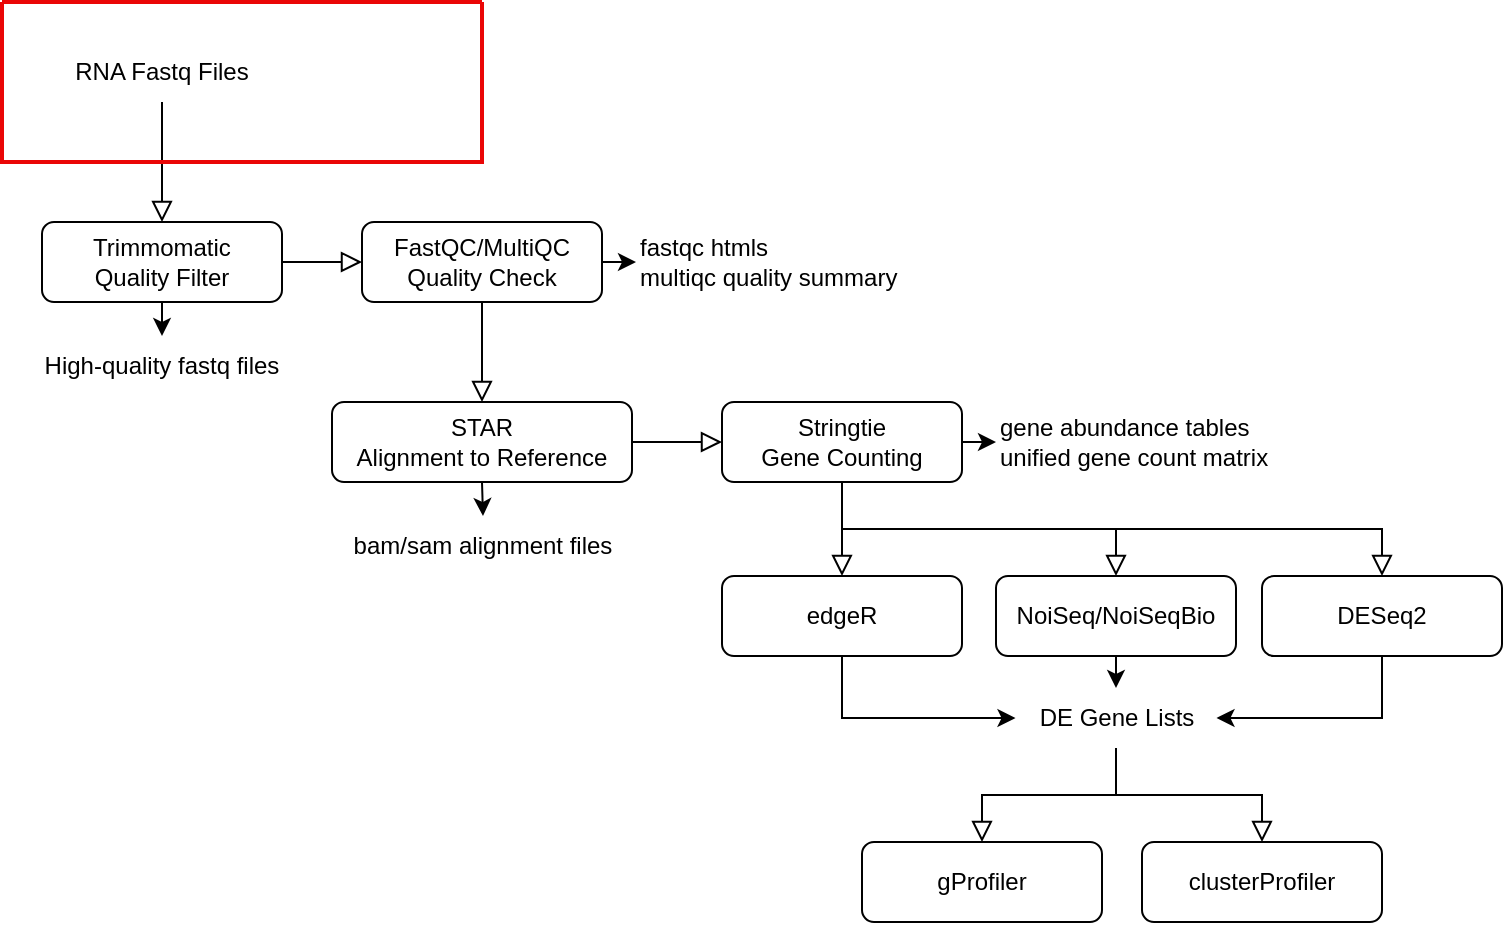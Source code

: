 <mxfile version="21.1.8" type="github">
  <diagram id="C5RBs43oDa-KdzZeNtuy" name="Page-1">
    <mxGraphModel dx="1002" dy="640" grid="1" gridSize="10" guides="1" tooltips="1" connect="1" arrows="1" fold="1" page="1" pageScale="1" pageWidth="827" pageHeight="1169" math="0" shadow="0">
      <root>
        <mxCell id="WIyWlLk6GJQsqaUBKTNV-0" />
        <mxCell id="WIyWlLk6GJQsqaUBKTNV-1" parent="WIyWlLk6GJQsqaUBKTNV-0" />
        <mxCell id="WIyWlLk6GJQsqaUBKTNV-2" value="" style="rounded=0;html=1;jettySize=auto;orthogonalLoop=1;fontSize=11;endArrow=block;endFill=0;endSize=8;strokeWidth=1;shadow=0;labelBackgroundColor=none;edgeStyle=orthogonalEdgeStyle;exitX=0.5;exitY=1;exitDx=0;exitDy=0;" parent="WIyWlLk6GJQsqaUBKTNV-1" source="L2Q9ZGXkg7ZCrjdloAhY-36" edge="1">
          <mxGeometry relative="1" as="geometry">
            <mxPoint x="100" y="80" as="sourcePoint" />
            <mxPoint x="100" y="130" as="targetPoint" />
          </mxGeometry>
        </mxCell>
        <mxCell id="L2Q9ZGXkg7ZCrjdloAhY-2" value="" style="edgeStyle=orthogonalEdgeStyle;rounded=0;orthogonalLoop=1;jettySize=auto;html=1;endArrow=block;endFill=0;endSize=8;" edge="1" parent="WIyWlLk6GJQsqaUBKTNV-1" source="WIyWlLk6GJQsqaUBKTNV-7" target="L2Q9ZGXkg7ZCrjdloAhY-1">
          <mxGeometry relative="1" as="geometry" />
        </mxCell>
        <mxCell id="WIyWlLk6GJQsqaUBKTNV-7" value="Trimmomatic&lt;br&gt;Quality Filter" style="rounded=1;whiteSpace=wrap;html=1;fontSize=12;glass=0;strokeWidth=1;shadow=0;" parent="WIyWlLk6GJQsqaUBKTNV-1" vertex="1">
          <mxGeometry x="40" y="130" width="120" height="40" as="geometry" />
        </mxCell>
        <mxCell id="WIyWlLk6GJQsqaUBKTNV-11" value="gProfiler" style="rounded=1;whiteSpace=wrap;html=1;fontSize=12;glass=0;strokeWidth=1;shadow=0;" parent="WIyWlLk6GJQsqaUBKTNV-1" vertex="1">
          <mxGeometry x="450" y="440" width="120" height="40" as="geometry" />
        </mxCell>
        <mxCell id="WIyWlLk6GJQsqaUBKTNV-12" value="STAR&lt;br&gt;Alignment to Reference" style="rounded=1;whiteSpace=wrap;html=1;fontSize=12;glass=0;strokeWidth=1;shadow=0;" parent="WIyWlLk6GJQsqaUBKTNV-1" vertex="1">
          <mxGeometry x="185" y="220" width="150" height="40" as="geometry" />
        </mxCell>
        <mxCell id="L2Q9ZGXkg7ZCrjdloAhY-3" value="" style="edgeStyle=orthogonalEdgeStyle;rounded=0;orthogonalLoop=1;jettySize=auto;html=1;endArrow=block;endFill=0;endSize=8;" edge="1" parent="WIyWlLk6GJQsqaUBKTNV-1" source="L2Q9ZGXkg7ZCrjdloAhY-1" target="WIyWlLk6GJQsqaUBKTNV-12">
          <mxGeometry relative="1" as="geometry" />
        </mxCell>
        <mxCell id="L2Q9ZGXkg7ZCrjdloAhY-1" value="FastQC/MultiQC&lt;br&gt;Quality Check" style="whiteSpace=wrap;html=1;rounded=1;glass=0;strokeWidth=1;shadow=0;" vertex="1" parent="WIyWlLk6GJQsqaUBKTNV-1">
          <mxGeometry x="200" y="130" width="120" height="40" as="geometry" />
        </mxCell>
        <mxCell id="L2Q9ZGXkg7ZCrjdloAhY-7" value="High-quality fastq files" style="text;html=1;strokeColor=none;fillColor=none;align=center;verticalAlign=middle;whiteSpace=wrap;rounded=0;" vertex="1" parent="WIyWlLk6GJQsqaUBKTNV-1">
          <mxGeometry x="35" y="187" width="130" height="30" as="geometry" />
        </mxCell>
        <mxCell id="L2Q9ZGXkg7ZCrjdloAhY-8" value="" style="endArrow=classic;html=1;rounded=0;exitX=0.5;exitY=1;exitDx=0;exitDy=0;entryX=0.5;entryY=0;entryDx=0;entryDy=0;" edge="1" parent="WIyWlLk6GJQsqaUBKTNV-1" source="WIyWlLk6GJQsqaUBKTNV-7" target="L2Q9ZGXkg7ZCrjdloAhY-7">
          <mxGeometry width="50" height="50" relative="1" as="geometry">
            <mxPoint x="390" y="330" as="sourcePoint" />
            <mxPoint x="440" y="280" as="targetPoint" />
          </mxGeometry>
        </mxCell>
        <mxCell id="L2Q9ZGXkg7ZCrjdloAhY-9" value="fastqc htmls&lt;br&gt;multiqc quality summary" style="text;html=1;strokeColor=none;fillColor=none;align=left;verticalAlign=middle;whiteSpace=wrap;rounded=0;" vertex="1" parent="WIyWlLk6GJQsqaUBKTNV-1">
          <mxGeometry x="337" y="135" width="140" height="30" as="geometry" />
        </mxCell>
        <mxCell id="L2Q9ZGXkg7ZCrjdloAhY-10" value="" style="endArrow=classic;html=1;rounded=0;exitX=1;exitY=0.5;exitDx=0;exitDy=0;entryX=0;entryY=0.5;entryDx=0;entryDy=0;" edge="1" parent="WIyWlLk6GJQsqaUBKTNV-1" source="L2Q9ZGXkg7ZCrjdloAhY-1" target="L2Q9ZGXkg7ZCrjdloAhY-9">
          <mxGeometry width="50" height="50" relative="1" as="geometry">
            <mxPoint x="390" y="290" as="sourcePoint" />
            <mxPoint x="440" y="240" as="targetPoint" />
          </mxGeometry>
        </mxCell>
        <mxCell id="L2Q9ZGXkg7ZCrjdloAhY-11" value="" style="edgeStyle=orthogonalEdgeStyle;rounded=0;orthogonalLoop=1;jettySize=auto;html=1;endArrow=block;endFill=0;endSize=8;exitX=1;exitY=0.5;exitDx=0;exitDy=0;entryX=0;entryY=0.5;entryDx=0;entryDy=0;" edge="1" parent="WIyWlLk6GJQsqaUBKTNV-1" source="WIyWlLk6GJQsqaUBKTNV-12" target="L2Q9ZGXkg7ZCrjdloAhY-12">
          <mxGeometry relative="1" as="geometry">
            <mxPoint x="170" y="160" as="sourcePoint" />
            <mxPoint x="380" y="240" as="targetPoint" />
          </mxGeometry>
        </mxCell>
        <mxCell id="L2Q9ZGXkg7ZCrjdloAhY-20" value="" style="edgeStyle=orthogonalEdgeStyle;rounded=0;orthogonalLoop=1;jettySize=auto;html=1;endSize=8;endArrow=block;endFill=0;" edge="1" parent="WIyWlLk6GJQsqaUBKTNV-1" source="L2Q9ZGXkg7ZCrjdloAhY-12" target="L2Q9ZGXkg7ZCrjdloAhY-17">
          <mxGeometry relative="1" as="geometry" />
        </mxCell>
        <mxCell id="L2Q9ZGXkg7ZCrjdloAhY-12" value="Stringtie&lt;br&gt;Gene Counting" style="whiteSpace=wrap;html=1;rounded=1;glass=0;strokeWidth=1;shadow=0;" vertex="1" parent="WIyWlLk6GJQsqaUBKTNV-1">
          <mxGeometry x="380" y="220" width="120" height="40" as="geometry" />
        </mxCell>
        <mxCell id="L2Q9ZGXkg7ZCrjdloAhY-13" value="bam/sam alignment files" style="text;html=1;strokeColor=none;fillColor=none;align=center;verticalAlign=middle;whiteSpace=wrap;rounded=0;" vertex="1" parent="WIyWlLk6GJQsqaUBKTNV-1">
          <mxGeometry x="193" y="277" width="135" height="30" as="geometry" />
        </mxCell>
        <mxCell id="L2Q9ZGXkg7ZCrjdloAhY-14" value="" style="endArrow=classic;html=1;rounded=0;entryX=0.5;entryY=0;entryDx=0;entryDy=0;" edge="1" parent="WIyWlLk6GJQsqaUBKTNV-1" target="L2Q9ZGXkg7ZCrjdloAhY-13">
          <mxGeometry width="50" height="50" relative="1" as="geometry">
            <mxPoint x="260" y="260" as="sourcePoint" />
            <mxPoint x="600" y="370" as="targetPoint" />
          </mxGeometry>
        </mxCell>
        <mxCell id="L2Q9ZGXkg7ZCrjdloAhY-15" value="gene abundance tables&lt;br&gt;unified gene count matrix" style="text;html=1;strokeColor=none;fillColor=none;align=left;verticalAlign=middle;whiteSpace=wrap;rounded=0;" vertex="1" parent="WIyWlLk6GJQsqaUBKTNV-1">
          <mxGeometry x="517" y="225" width="140" height="30" as="geometry" />
        </mxCell>
        <mxCell id="L2Q9ZGXkg7ZCrjdloAhY-16" value="" style="endArrow=classic;html=1;rounded=0;entryX=0;entryY=0.5;entryDx=0;entryDy=0;exitX=1;exitY=0.5;exitDx=0;exitDy=0;" edge="1" parent="WIyWlLk6GJQsqaUBKTNV-1" target="L2Q9ZGXkg7ZCrjdloAhY-15" source="L2Q9ZGXkg7ZCrjdloAhY-12">
          <mxGeometry width="50" height="50" relative="1" as="geometry">
            <mxPoint x="510" y="270" as="sourcePoint" />
            <mxPoint x="620" y="330" as="targetPoint" />
          </mxGeometry>
        </mxCell>
        <mxCell id="L2Q9ZGXkg7ZCrjdloAhY-17" value="edgeR" style="whiteSpace=wrap;html=1;rounded=1;glass=0;strokeWidth=1;shadow=0;" vertex="1" parent="WIyWlLk6GJQsqaUBKTNV-1">
          <mxGeometry x="380" y="307" width="120" height="40" as="geometry" />
        </mxCell>
        <mxCell id="L2Q9ZGXkg7ZCrjdloAhY-18" value="NoiSeq/NoiSeqBio" style="whiteSpace=wrap;html=1;rounded=1;glass=0;strokeWidth=1;shadow=0;" vertex="1" parent="WIyWlLk6GJQsqaUBKTNV-1">
          <mxGeometry x="517" y="307" width="120" height="40" as="geometry" />
        </mxCell>
        <mxCell id="L2Q9ZGXkg7ZCrjdloAhY-19" value="DESeq2" style="whiteSpace=wrap;html=1;rounded=1;glass=0;strokeWidth=1;shadow=0;" vertex="1" parent="WIyWlLk6GJQsqaUBKTNV-1">
          <mxGeometry x="650" y="307" width="120" height="40" as="geometry" />
        </mxCell>
        <mxCell id="L2Q9ZGXkg7ZCrjdloAhY-21" value="" style="edgeStyle=orthogonalEdgeStyle;rounded=0;orthogonalLoop=1;jettySize=auto;html=1;exitX=0.5;exitY=1;exitDx=0;exitDy=0;entryX=0.5;entryY=0;entryDx=0;entryDy=0;endSize=8;endArrow=block;endFill=0;" edge="1" parent="WIyWlLk6GJQsqaUBKTNV-1" source="L2Q9ZGXkg7ZCrjdloAhY-12" target="L2Q9ZGXkg7ZCrjdloAhY-18">
          <mxGeometry relative="1" as="geometry">
            <mxPoint x="450" y="270" as="sourcePoint" />
            <mxPoint x="450" y="317" as="targetPoint" />
          </mxGeometry>
        </mxCell>
        <mxCell id="L2Q9ZGXkg7ZCrjdloAhY-22" value="" style="edgeStyle=orthogonalEdgeStyle;rounded=0;orthogonalLoop=1;jettySize=auto;html=1;exitX=0.5;exitY=1;exitDx=0;exitDy=0;entryX=0.5;entryY=0;entryDx=0;entryDy=0;endSize=8;endArrow=block;endFill=0;" edge="1" parent="WIyWlLk6GJQsqaUBKTNV-1" source="L2Q9ZGXkg7ZCrjdloAhY-12" target="L2Q9ZGXkg7ZCrjdloAhY-19">
          <mxGeometry relative="1" as="geometry">
            <mxPoint x="450" y="270" as="sourcePoint" />
            <mxPoint x="587" y="317" as="targetPoint" />
          </mxGeometry>
        </mxCell>
        <mxCell id="L2Q9ZGXkg7ZCrjdloAhY-23" value="DE Gene Lists" style="text;html=1;strokeColor=none;fillColor=none;align=center;verticalAlign=middle;whiteSpace=wrap;rounded=0;" vertex="1" parent="WIyWlLk6GJQsqaUBKTNV-1">
          <mxGeometry x="526.75" y="363" width="100.5" height="30" as="geometry" />
        </mxCell>
        <mxCell id="L2Q9ZGXkg7ZCrjdloAhY-24" value="" style="endArrow=classic;html=1;rounded=0;exitX=0.5;exitY=1;exitDx=0;exitDy=0;entryX=0.5;entryY=0;entryDx=0;entryDy=0;" edge="1" parent="WIyWlLk6GJQsqaUBKTNV-1" source="L2Q9ZGXkg7ZCrjdloAhY-18" target="L2Q9ZGXkg7ZCrjdloAhY-23">
          <mxGeometry width="50" height="50" relative="1" as="geometry">
            <mxPoint x="380" y="300" as="sourcePoint" />
            <mxPoint x="430" y="250" as="targetPoint" />
          </mxGeometry>
        </mxCell>
        <mxCell id="L2Q9ZGXkg7ZCrjdloAhY-25" value="clusterProfiler" style="rounded=1;whiteSpace=wrap;html=1;fontSize=12;glass=0;strokeWidth=1;shadow=0;" vertex="1" parent="WIyWlLk6GJQsqaUBKTNV-1">
          <mxGeometry x="590" y="440" width="120" height="40" as="geometry" />
        </mxCell>
        <mxCell id="L2Q9ZGXkg7ZCrjdloAhY-26" value="" style="endArrow=classic;html=1;rounded=0;exitX=0.5;exitY=1;exitDx=0;exitDy=0;entryX=0;entryY=0.5;entryDx=0;entryDy=0;edgeStyle=orthogonalEdgeStyle;" edge="1" parent="WIyWlLk6GJQsqaUBKTNV-1" source="L2Q9ZGXkg7ZCrjdloAhY-17" target="L2Q9ZGXkg7ZCrjdloAhY-23">
          <mxGeometry width="50" height="50" relative="1" as="geometry">
            <mxPoint x="587" y="357" as="sourcePoint" />
            <mxPoint x="587" y="373" as="targetPoint" />
          </mxGeometry>
        </mxCell>
        <mxCell id="L2Q9ZGXkg7ZCrjdloAhY-27" value="" style="endArrow=classic;html=1;rounded=0;exitX=0.5;exitY=1;exitDx=0;exitDy=0;entryX=1;entryY=0.5;entryDx=0;entryDy=0;edgeStyle=orthogonalEdgeStyle;" edge="1" parent="WIyWlLk6GJQsqaUBKTNV-1" source="L2Q9ZGXkg7ZCrjdloAhY-19" target="L2Q9ZGXkg7ZCrjdloAhY-23">
          <mxGeometry width="50" height="50" relative="1" as="geometry">
            <mxPoint x="450" y="357" as="sourcePoint" />
            <mxPoint x="537" y="388" as="targetPoint" />
          </mxGeometry>
        </mxCell>
        <mxCell id="L2Q9ZGXkg7ZCrjdloAhY-30" value="" style="edgeStyle=orthogonalEdgeStyle;rounded=0;orthogonalLoop=1;jettySize=auto;html=1;exitX=0.5;exitY=1;exitDx=0;exitDy=0;entryX=0.5;entryY=0;entryDx=0;entryDy=0;endSize=8;endArrow=block;endFill=0;" edge="1" parent="WIyWlLk6GJQsqaUBKTNV-1" source="L2Q9ZGXkg7ZCrjdloAhY-23" target="L2Q9ZGXkg7ZCrjdloAhY-25">
          <mxGeometry relative="1" as="geometry">
            <mxPoint x="450" y="270" as="sourcePoint" />
            <mxPoint x="720" y="317" as="targetPoint" />
          </mxGeometry>
        </mxCell>
        <mxCell id="L2Q9ZGXkg7ZCrjdloAhY-34" value="" style="edgeStyle=orthogonalEdgeStyle;rounded=0;orthogonalLoop=1;jettySize=auto;html=1;exitX=0.5;exitY=1;exitDx=0;exitDy=0;entryX=0.5;entryY=0;entryDx=0;entryDy=0;endSize=8;endArrow=block;endFill=0;" edge="1" parent="WIyWlLk6GJQsqaUBKTNV-1" source="L2Q9ZGXkg7ZCrjdloAhY-23" target="WIyWlLk6GJQsqaUBKTNV-11">
          <mxGeometry relative="1" as="geometry">
            <mxPoint x="587" y="403" as="sourcePoint" />
            <mxPoint x="660" y="450" as="targetPoint" />
          </mxGeometry>
        </mxCell>
        <mxCell id="L2Q9ZGXkg7ZCrjdloAhY-35" value="" style="swimlane;startSize=0;rounded=1;swimlaneLine=1;glass=0;strokeWidth=2;strokeColor=#ea0606;" vertex="1" parent="WIyWlLk6GJQsqaUBKTNV-1">
          <mxGeometry x="20" y="20" width="240" height="80" as="geometry" />
        </mxCell>
        <mxCell id="L2Q9ZGXkg7ZCrjdloAhY-36" value="RNA Fastq Files" style="text;html=1;strokeColor=none;fillColor=none;align=center;verticalAlign=middle;whiteSpace=wrap;rounded=0;" vertex="1" parent="L2Q9ZGXkg7ZCrjdloAhY-35">
          <mxGeometry x="25" y="20" width="110" height="30" as="geometry" />
        </mxCell>
      </root>
    </mxGraphModel>
  </diagram>
</mxfile>
